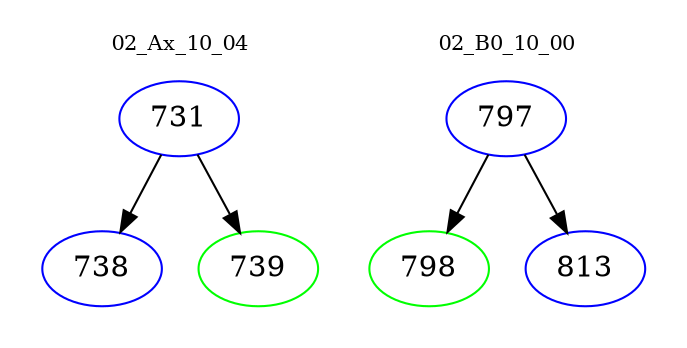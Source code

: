 digraph{
subgraph cluster_0 {
color = white
label = "02_Ax_10_04";
fontsize=10;
T0_731 [label="731", color="blue"]
T0_731 -> T0_738 [color="black"]
T0_738 [label="738", color="blue"]
T0_731 -> T0_739 [color="black"]
T0_739 [label="739", color="green"]
}
subgraph cluster_1 {
color = white
label = "02_B0_10_00";
fontsize=10;
T1_797 [label="797", color="blue"]
T1_797 -> T1_798 [color="black"]
T1_798 [label="798", color="green"]
T1_797 -> T1_813 [color="black"]
T1_813 [label="813", color="blue"]
}
}
